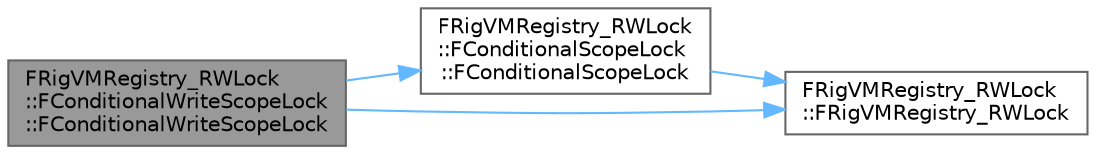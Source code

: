 digraph "FRigVMRegistry_RWLock::FConditionalWriteScopeLock::FConditionalWriteScopeLock"
{
 // INTERACTIVE_SVG=YES
 // LATEX_PDF_SIZE
  bgcolor="transparent";
  edge [fontname=Helvetica,fontsize=10,labelfontname=Helvetica,labelfontsize=10];
  node [fontname=Helvetica,fontsize=10,shape=box,height=0.2,width=0.4];
  rankdir="LR";
  Node1 [id="Node000001",label="FRigVMRegistry_RWLock\l::FConditionalWriteScopeLock\l::FConditionalWriteScopeLock",height=0.2,width=0.4,color="gray40", fillcolor="grey60", style="filled", fontcolor="black",tooltip=" "];
  Node1 -> Node2 [id="edge1_Node000001_Node000002",color="steelblue1",style="solid",tooltip=" "];
  Node2 [id="Node000002",label="FRigVMRegistry_RWLock\l::FConditionalScopeLock\l::FConditionalScopeLock",height=0.2,width=0.4,color="grey40", fillcolor="white", style="filled",URL="$d0/dde/classFRigVMRegistry__RWLock_1_1FConditionalScopeLock.html#ab98fc6fd2fa7017ce055dd204d58b69c",tooltip=" "];
  Node2 -> Node3 [id="edge2_Node000002_Node000003",color="steelblue1",style="solid",tooltip=" "];
  Node3 [id="Node000003",label="FRigVMRegistry_RWLock\l::FRigVMRegistry_RWLock",height=0.2,width=0.4,color="grey40", fillcolor="white", style="filled",URL="$d8/d0f/structFRigVMRegistry__RWLock.html#a41975b831cf8ecfbf2ae81f52c920ce1",tooltip=" "];
  Node1 -> Node3 [id="edge3_Node000001_Node000003",color="steelblue1",style="solid",tooltip=" "];
}

